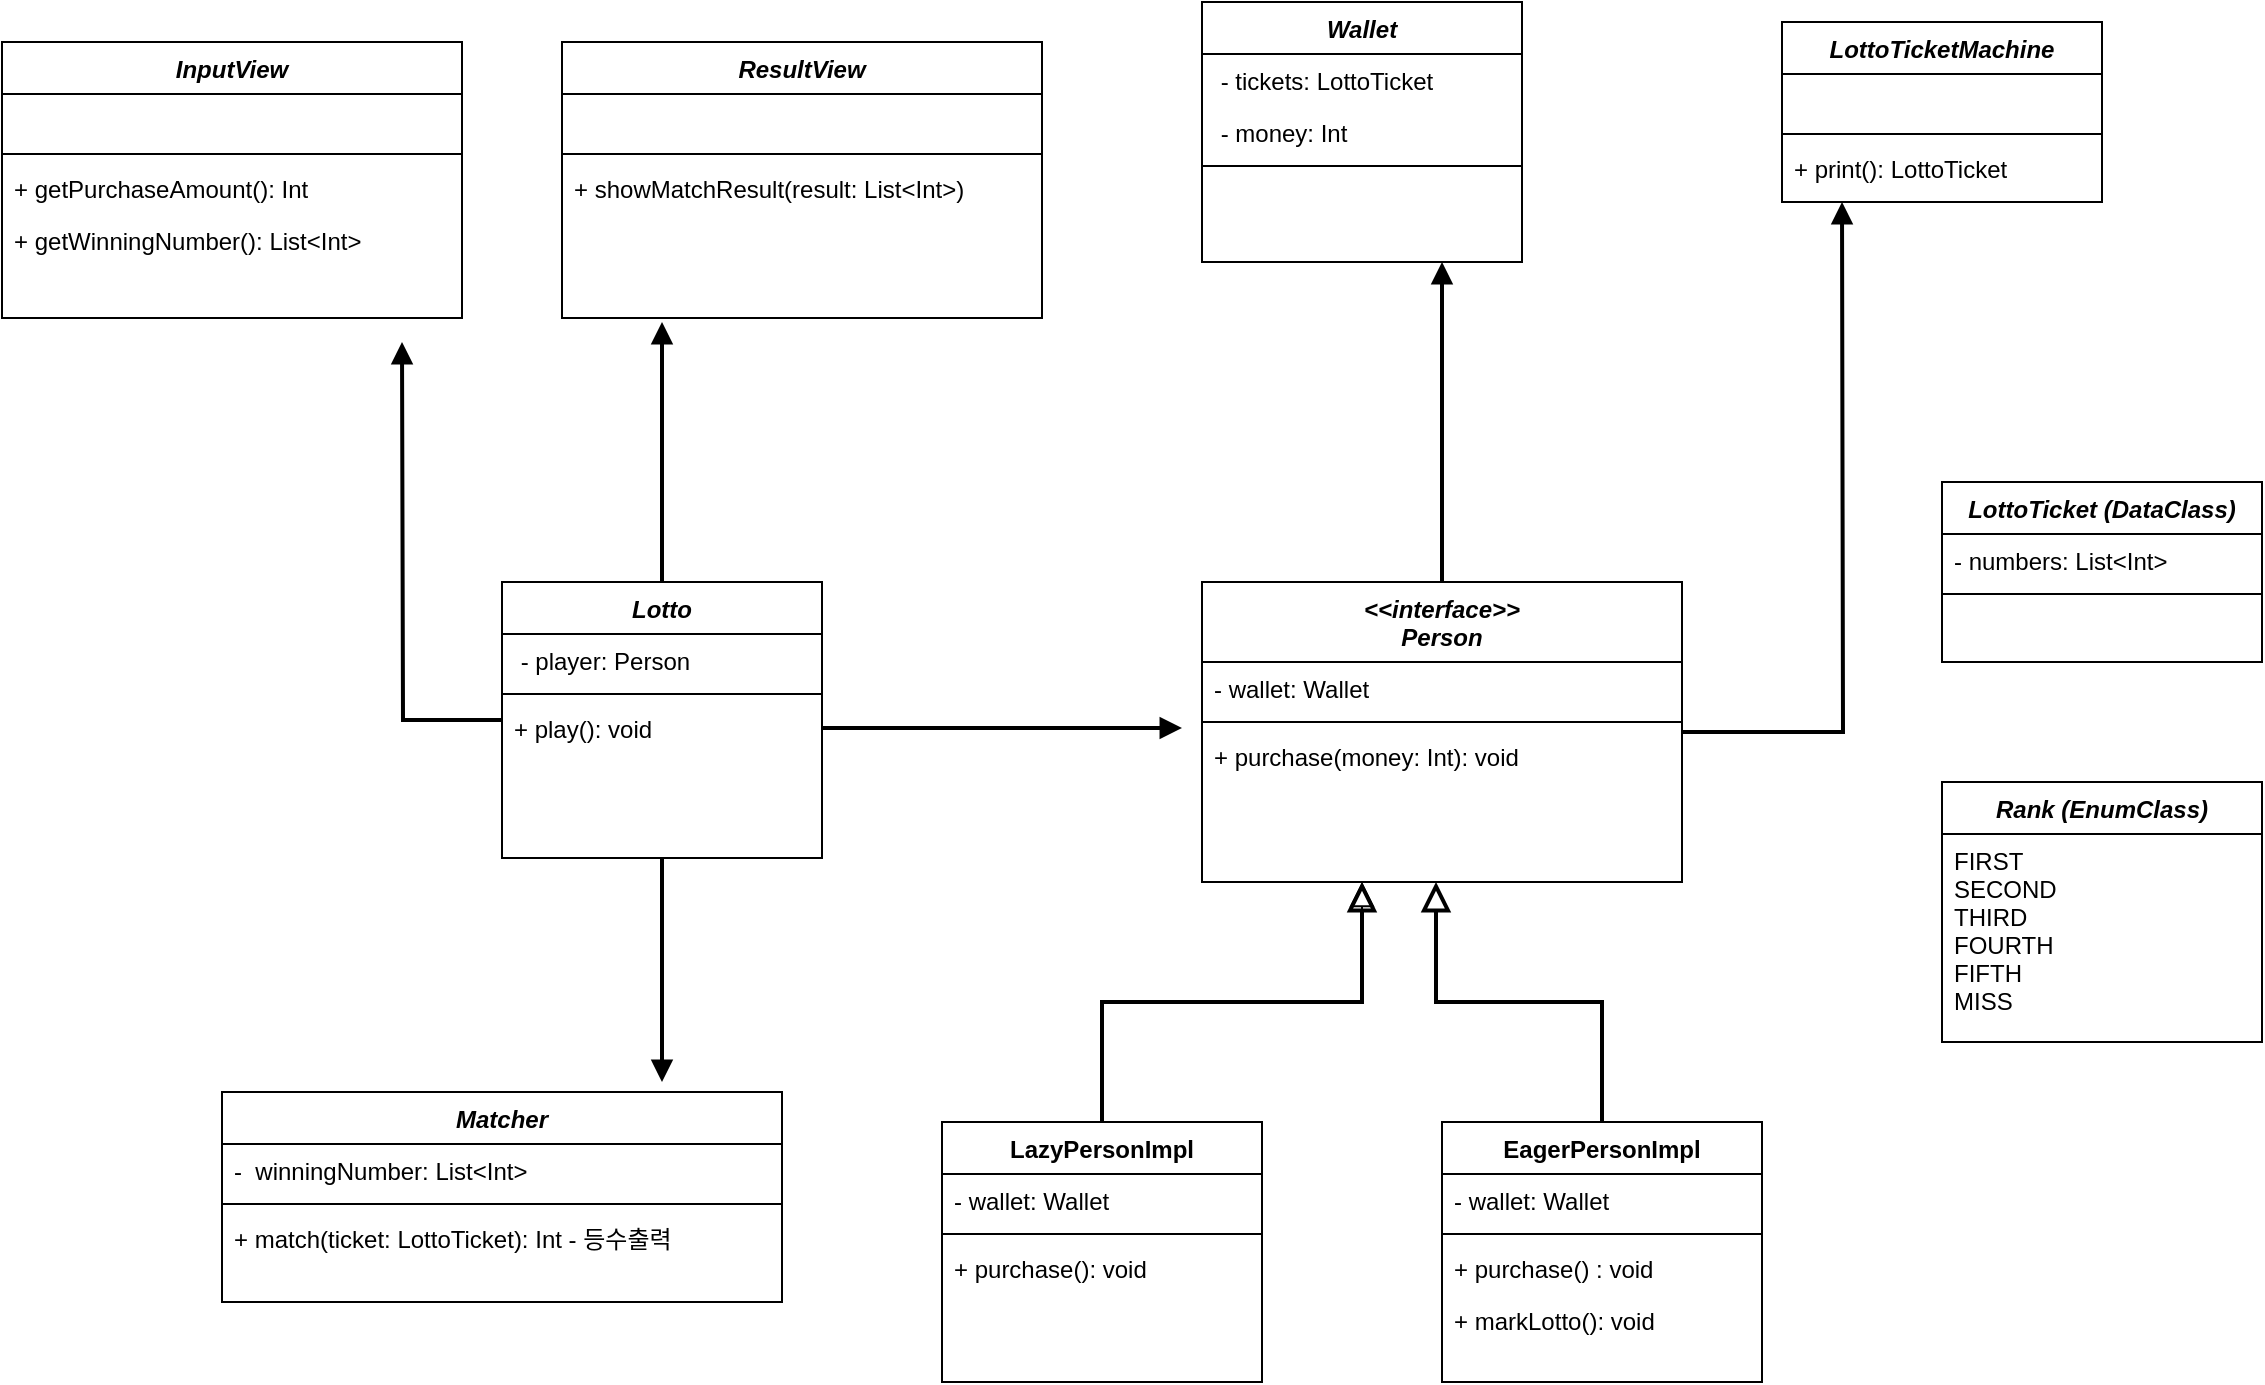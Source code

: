 <mxfile version="19.0.2" type="github">
  <diagram id="C5RBs43oDa-KdzZeNtuy" name="Page-1">
    <mxGraphModel dx="817" dy="74" grid="1" gridSize="10" guides="1" tooltips="1" connect="1" arrows="1" fold="1" page="1" pageScale="1" pageWidth="413" pageHeight="583" math="0" shadow="0">
      <root>
        <mxCell id="WIyWlLk6GJQsqaUBKTNV-0" />
        <mxCell id="WIyWlLk6GJQsqaUBKTNV-1" parent="WIyWlLk6GJQsqaUBKTNV-0" />
        <mxCell id="8DP6OSg93NVvaAMDL6Un-0" value="Matcher" style="swimlane;fontStyle=3;align=center;verticalAlign=top;childLayout=stackLayout;horizontal=1;startSize=26;horizontalStack=0;resizeParent=1;resizeLast=0;collapsible=1;marginBottom=0;rounded=0;shadow=0;strokeWidth=1;" vertex="1" parent="WIyWlLk6GJQsqaUBKTNV-1">
          <mxGeometry x="350" y="1365" width="280" height="105" as="geometry">
            <mxRectangle x="230" y="140" width="160" height="26" as="alternateBounds" />
          </mxGeometry>
        </mxCell>
        <mxCell id="8DP6OSg93NVvaAMDL6Un-1" value="-  winningNumber: List&lt;Int&gt;" style="text;align=left;verticalAlign=top;spacingLeft=4;spacingRight=4;overflow=hidden;rotatable=0;points=[[0,0.5],[1,0.5]];portConstraint=eastwest;" vertex="1" parent="8DP6OSg93NVvaAMDL6Un-0">
          <mxGeometry y="26" width="280" height="26" as="geometry" />
        </mxCell>
        <mxCell id="8DP6OSg93NVvaAMDL6Un-4" value="" style="line;html=1;strokeWidth=1;align=left;verticalAlign=middle;spacingTop=-1;spacingLeft=3;spacingRight=3;rotatable=0;labelPosition=right;points=[];portConstraint=eastwest;" vertex="1" parent="8DP6OSg93NVvaAMDL6Un-0">
          <mxGeometry y="52" width="280" height="8" as="geometry" />
        </mxCell>
        <mxCell id="8DP6OSg93NVvaAMDL6Un-5" value="+ match(ticket: LottoTicket): Int - 등수출력" style="text;align=left;verticalAlign=top;spacingLeft=4;spacingRight=4;overflow=hidden;rotatable=0;points=[[0,0.5],[1,0.5]];portConstraint=eastwest;" vertex="1" parent="8DP6OSg93NVvaAMDL6Un-0">
          <mxGeometry y="60" width="280" height="26" as="geometry" />
        </mxCell>
        <mxCell id="8DP6OSg93NVvaAMDL6Un-75" style="edgeStyle=orthogonalEdgeStyle;rounded=0;orthogonalLoop=1;jettySize=auto;html=1;endArrow=block;endFill=1;strokeWidth=2;" edge="1" parent="WIyWlLk6GJQsqaUBKTNV-1" source="8DP6OSg93NVvaAMDL6Un-7">
          <mxGeometry relative="1" as="geometry">
            <mxPoint x="570.0" y="980" as="targetPoint" />
          </mxGeometry>
        </mxCell>
        <mxCell id="8DP6OSg93NVvaAMDL6Un-76" style="edgeStyle=orthogonalEdgeStyle;rounded=0;orthogonalLoop=1;jettySize=auto;html=1;endArrow=block;endFill=1;strokeWidth=2;" edge="1" parent="WIyWlLk6GJQsqaUBKTNV-1" source="8DP6OSg93NVvaAMDL6Un-7">
          <mxGeometry relative="1" as="geometry">
            <mxPoint x="440.0" y="990" as="targetPoint" />
          </mxGeometry>
        </mxCell>
        <mxCell id="8DP6OSg93NVvaAMDL6Un-77" style="edgeStyle=orthogonalEdgeStyle;rounded=0;orthogonalLoop=1;jettySize=auto;html=1;endArrow=block;endFill=1;strokeWidth=2;" edge="1" parent="WIyWlLk6GJQsqaUBKTNV-1" source="8DP6OSg93NVvaAMDL6Un-7">
          <mxGeometry relative="1" as="geometry">
            <mxPoint x="570.0" y="1360" as="targetPoint" />
          </mxGeometry>
        </mxCell>
        <mxCell id="8DP6OSg93NVvaAMDL6Un-7" value="Lotto" style="swimlane;fontStyle=3;align=center;verticalAlign=top;childLayout=stackLayout;horizontal=1;startSize=26;horizontalStack=0;resizeParent=1;resizeLast=0;collapsible=1;marginBottom=0;rounded=0;shadow=0;strokeWidth=1;" vertex="1" parent="WIyWlLk6GJQsqaUBKTNV-1">
          <mxGeometry x="490" y="1110" width="160" height="138" as="geometry">
            <mxRectangle x="230" y="140" width="160" height="26" as="alternateBounds" />
          </mxGeometry>
        </mxCell>
        <mxCell id="8DP6OSg93NVvaAMDL6Un-8" value=" - player: Person" style="text;align=left;verticalAlign=top;spacingLeft=4;spacingRight=4;overflow=hidden;rotatable=0;points=[[0,0.5],[1,0.5]];portConstraint=eastwest;" vertex="1" parent="8DP6OSg93NVvaAMDL6Un-7">
          <mxGeometry y="26" width="160" height="26" as="geometry" />
        </mxCell>
        <mxCell id="8DP6OSg93NVvaAMDL6Un-9" value="" style="line;html=1;strokeWidth=1;align=left;verticalAlign=middle;spacingTop=-1;spacingLeft=3;spacingRight=3;rotatable=0;labelPosition=right;points=[];portConstraint=eastwest;" vertex="1" parent="8DP6OSg93NVvaAMDL6Un-7">
          <mxGeometry y="52" width="160" height="8" as="geometry" />
        </mxCell>
        <mxCell id="8DP6OSg93NVvaAMDL6Un-10" value="+ play(): void" style="text;align=left;verticalAlign=top;spacingLeft=4;spacingRight=4;overflow=hidden;rotatable=0;points=[[0,0.5],[1,0.5]];portConstraint=eastwest;" vertex="1" parent="8DP6OSg93NVvaAMDL6Un-7">
          <mxGeometry y="60" width="160" height="26" as="geometry" />
        </mxCell>
        <mxCell id="8DP6OSg93NVvaAMDL6Un-62" style="edgeStyle=orthogonalEdgeStyle;rounded=0;orthogonalLoop=1;jettySize=auto;html=1;endArrow=block;endFill=1;strokeWidth=2;entryX=0.75;entryY=1;entryDx=0;entryDy=0;" edge="1" parent="WIyWlLk6GJQsqaUBKTNV-1" source="8DP6OSg93NVvaAMDL6Un-11" target="8DP6OSg93NVvaAMDL6Un-35">
          <mxGeometry relative="1" as="geometry">
            <mxPoint x="960" y="970" as="targetPoint" />
          </mxGeometry>
        </mxCell>
        <mxCell id="8DP6OSg93NVvaAMDL6Un-63" style="edgeStyle=orthogonalEdgeStyle;rounded=0;orthogonalLoop=1;jettySize=auto;html=1;endArrow=block;endFill=1;strokeWidth=2;" edge="1" parent="WIyWlLk6GJQsqaUBKTNV-1" source="8DP6OSg93NVvaAMDL6Un-11">
          <mxGeometry relative="1" as="geometry">
            <mxPoint x="1160" y="920" as="targetPoint" />
          </mxGeometry>
        </mxCell>
        <mxCell id="8DP6OSg93NVvaAMDL6Un-11" value="&lt;&lt;interface&gt;&gt; &#xa;Person" style="swimlane;fontStyle=3;align=center;verticalAlign=top;childLayout=stackLayout;horizontal=1;startSize=40;horizontalStack=0;resizeParent=1;resizeLast=0;collapsible=1;marginBottom=0;rounded=0;shadow=0;strokeWidth=1;" vertex="1" parent="WIyWlLk6GJQsqaUBKTNV-1">
          <mxGeometry x="840" y="1110" width="240" height="150" as="geometry">
            <mxRectangle x="230" y="140" width="160" height="26" as="alternateBounds" />
          </mxGeometry>
        </mxCell>
        <mxCell id="8DP6OSg93NVvaAMDL6Un-12" value="- wallet: Wallet" style="text;align=left;verticalAlign=top;spacingLeft=4;spacingRight=4;overflow=hidden;rotatable=0;points=[[0,0.5],[1,0.5]];portConstraint=eastwest;" vertex="1" parent="8DP6OSg93NVvaAMDL6Un-11">
          <mxGeometry y="40" width="240" height="26" as="geometry" />
        </mxCell>
        <mxCell id="8DP6OSg93NVvaAMDL6Un-13" value="" style="line;html=1;strokeWidth=1;align=left;verticalAlign=middle;spacingTop=-1;spacingLeft=3;spacingRight=3;rotatable=0;labelPosition=right;points=[];portConstraint=eastwest;" vertex="1" parent="8DP6OSg93NVvaAMDL6Un-11">
          <mxGeometry y="66" width="240" height="8" as="geometry" />
        </mxCell>
        <mxCell id="8DP6OSg93NVvaAMDL6Un-14" value="+ purchase(money: Int): void" style="text;align=left;verticalAlign=top;spacingLeft=4;spacingRight=4;overflow=hidden;rotatable=0;points=[[0,0.5],[1,0.5]];portConstraint=eastwest;" vertex="1" parent="8DP6OSg93NVvaAMDL6Un-11">
          <mxGeometry y="74" width="240" height="26" as="geometry" />
        </mxCell>
        <mxCell id="8DP6OSg93NVvaAMDL6Un-16" value="LazyPersonImpl" style="swimlane;fontStyle=1;align=center;verticalAlign=top;childLayout=stackLayout;horizontal=1;startSize=26;horizontalStack=0;resizeParent=1;resizeLast=0;collapsible=1;marginBottom=0;rounded=0;shadow=0;strokeWidth=1;" vertex="1" parent="WIyWlLk6GJQsqaUBKTNV-1">
          <mxGeometry x="710" y="1380" width="160" height="130" as="geometry">
            <mxRectangle x="340" y="380" width="170" height="26" as="alternateBounds" />
          </mxGeometry>
        </mxCell>
        <mxCell id="8DP6OSg93NVvaAMDL6Un-17" value="- wallet: Wallet" style="text;align=left;verticalAlign=top;spacingLeft=4;spacingRight=4;overflow=hidden;rotatable=0;points=[[0,0.5],[1,0.5]];portConstraint=eastwest;" vertex="1" parent="8DP6OSg93NVvaAMDL6Un-16">
          <mxGeometry y="26" width="160" height="26" as="geometry" />
        </mxCell>
        <mxCell id="8DP6OSg93NVvaAMDL6Un-18" value="" style="line;html=1;strokeWidth=1;align=left;verticalAlign=middle;spacingTop=-1;spacingLeft=3;spacingRight=3;rotatable=0;labelPosition=right;points=[];portConstraint=eastwest;" vertex="1" parent="8DP6OSg93NVvaAMDL6Un-16">
          <mxGeometry y="52" width="160" height="8" as="geometry" />
        </mxCell>
        <mxCell id="8DP6OSg93NVvaAMDL6Un-19" value="+ purchase(): void" style="text;align=left;verticalAlign=top;spacingLeft=4;spacingRight=4;overflow=hidden;rotatable=0;points=[[0,0.5],[1,0.5]];portConstraint=eastwest;" vertex="1" parent="8DP6OSg93NVvaAMDL6Un-16">
          <mxGeometry y="60" width="160" height="26" as="geometry" />
        </mxCell>
        <mxCell id="8DP6OSg93NVvaAMDL6Un-15" value="" style="endArrow=block;endSize=10;endFill=0;shadow=0;strokeWidth=1;rounded=0;edgeStyle=elbowEdgeStyle;elbow=vertical;exitX=0.5;exitY=0;exitDx=0;exitDy=0;" edge="1" parent="WIyWlLk6GJQsqaUBKTNV-1" source="8DP6OSg93NVvaAMDL6Un-16">
          <mxGeometry width="160" relative="1" as="geometry">
            <mxPoint x="1030" y="1362" as="sourcePoint" />
            <mxPoint x="920" y="1260" as="targetPoint" />
            <Array as="points">
              <mxPoint x="1110" y="1320" />
            </Array>
          </mxGeometry>
        </mxCell>
        <mxCell id="8DP6OSg93NVvaAMDL6Un-20" value="EagerPersonImpl" style="swimlane;fontStyle=1;align=center;verticalAlign=top;childLayout=stackLayout;horizontal=1;startSize=26;horizontalStack=0;resizeParent=1;resizeLast=0;collapsible=1;marginBottom=0;rounded=0;shadow=0;strokeWidth=1;" vertex="1" parent="WIyWlLk6GJQsqaUBKTNV-1">
          <mxGeometry x="960" y="1380" width="160" height="130" as="geometry">
            <mxRectangle x="340" y="380" width="170" height="26" as="alternateBounds" />
          </mxGeometry>
        </mxCell>
        <mxCell id="8DP6OSg93NVvaAMDL6Un-21" value="- wallet: Wallet" style="text;align=left;verticalAlign=top;spacingLeft=4;spacingRight=4;overflow=hidden;rotatable=0;points=[[0,0.5],[1,0.5]];portConstraint=eastwest;" vertex="1" parent="8DP6OSg93NVvaAMDL6Un-20">
          <mxGeometry y="26" width="160" height="26" as="geometry" />
        </mxCell>
        <mxCell id="8DP6OSg93NVvaAMDL6Un-22" value="" style="line;html=1;strokeWidth=1;align=left;verticalAlign=middle;spacingTop=-1;spacingLeft=3;spacingRight=3;rotatable=0;labelPosition=right;points=[];portConstraint=eastwest;" vertex="1" parent="8DP6OSg93NVvaAMDL6Un-20">
          <mxGeometry y="52" width="160" height="8" as="geometry" />
        </mxCell>
        <mxCell id="8DP6OSg93NVvaAMDL6Un-23" value="+ purchase() : void" style="text;align=left;verticalAlign=top;spacingLeft=4;spacingRight=4;overflow=hidden;rotatable=0;points=[[0,0.5],[1,0.5]];portConstraint=eastwest;" vertex="1" parent="8DP6OSg93NVvaAMDL6Un-20">
          <mxGeometry y="60" width="160" height="26" as="geometry" />
        </mxCell>
        <mxCell id="8DP6OSg93NVvaAMDL6Un-29" value="+ markLotto(): void" style="text;align=left;verticalAlign=top;spacingLeft=4;spacingRight=4;overflow=hidden;rotatable=0;points=[[0,0.5],[1,0.5]];portConstraint=eastwest;" vertex="1" parent="8DP6OSg93NVvaAMDL6Un-20">
          <mxGeometry y="86" width="160" height="26" as="geometry" />
        </mxCell>
        <mxCell id="8DP6OSg93NVvaAMDL6Un-25" value="" style="endArrow=block;endSize=10;endFill=0;shadow=0;strokeWidth=2;rounded=0;edgeStyle=elbowEdgeStyle;elbow=vertical;exitX=0.5;exitY=0;exitDx=0;exitDy=0;" edge="1" parent="WIyWlLk6GJQsqaUBKTNV-1" source="8DP6OSg93NVvaAMDL6Un-16">
          <mxGeometry width="160" relative="1" as="geometry">
            <mxPoint x="920" y="1380" as="sourcePoint" />
            <mxPoint x="920" y="1260" as="targetPoint" />
            <Array as="points">
              <mxPoint x="820" y="1320" />
            </Array>
          </mxGeometry>
        </mxCell>
        <mxCell id="8DP6OSg93NVvaAMDL6Un-27" value="" style="endArrow=none;endSize=10;endFill=0;shadow=0;strokeWidth=1;rounded=0;edgeStyle=elbowEdgeStyle;elbow=vertical;exitX=0.5;exitY=0;exitDx=0;exitDy=0;strokeColor=none;" edge="1" parent="WIyWlLk6GJQsqaUBKTNV-1">
          <mxGeometry width="160" relative="1" as="geometry">
            <mxPoint x="940" y="1400" as="sourcePoint" />
            <mxPoint x="940" y="1280" as="targetPoint" />
          </mxGeometry>
        </mxCell>
        <mxCell id="8DP6OSg93NVvaAMDL6Un-28" value="" style="endArrow=block;endSize=10;endFill=0;shadow=0;strokeWidth=2;rounded=0;edgeStyle=elbowEdgeStyle;elbow=vertical;" edge="1" parent="WIyWlLk6GJQsqaUBKTNV-1" source="8DP6OSg93NVvaAMDL6Un-20">
          <mxGeometry width="160" relative="1" as="geometry">
            <mxPoint x="1160" y="1370" as="sourcePoint" />
            <mxPoint x="957" y="1260" as="targetPoint" />
            <Array as="points">
              <mxPoint x="940" y="1320" />
            </Array>
          </mxGeometry>
        </mxCell>
        <mxCell id="8DP6OSg93NVvaAMDL6Un-35" value="Wallet" style="swimlane;fontStyle=3;align=center;verticalAlign=top;childLayout=stackLayout;horizontal=1;startSize=26;horizontalStack=0;resizeParent=1;resizeLast=0;collapsible=1;marginBottom=0;rounded=0;shadow=0;strokeWidth=1;" vertex="1" parent="WIyWlLk6GJQsqaUBKTNV-1">
          <mxGeometry x="840" y="820" width="160" height="130" as="geometry">
            <mxRectangle x="230" y="140" width="160" height="26" as="alternateBounds" />
          </mxGeometry>
        </mxCell>
        <mxCell id="8DP6OSg93NVvaAMDL6Un-36" value=" - tickets: LottoTicket" style="text;align=left;verticalAlign=top;spacingLeft=4;spacingRight=4;overflow=hidden;rotatable=0;points=[[0,0.5],[1,0.5]];portConstraint=eastwest;" vertex="1" parent="8DP6OSg93NVvaAMDL6Un-35">
          <mxGeometry y="26" width="160" height="26" as="geometry" />
        </mxCell>
        <mxCell id="8DP6OSg93NVvaAMDL6Un-53" value=" - money: Int" style="text;align=left;verticalAlign=top;spacingLeft=4;spacingRight=4;overflow=hidden;rotatable=0;points=[[0,0.5],[1,0.5]];portConstraint=eastwest;" vertex="1" parent="8DP6OSg93NVvaAMDL6Un-35">
          <mxGeometry y="52" width="160" height="26" as="geometry" />
        </mxCell>
        <mxCell id="8DP6OSg93NVvaAMDL6Un-37" value="" style="line;html=1;strokeWidth=1;align=left;verticalAlign=middle;spacingTop=-1;spacingLeft=3;spacingRight=3;rotatable=0;labelPosition=right;points=[];portConstraint=eastwest;" vertex="1" parent="8DP6OSg93NVvaAMDL6Un-35">
          <mxGeometry y="78" width="160" height="8" as="geometry" />
        </mxCell>
        <mxCell id="8DP6OSg93NVvaAMDL6Un-42" value="LottoTicket (DataClass)" style="swimlane;fontStyle=3;align=center;verticalAlign=top;childLayout=stackLayout;horizontal=1;startSize=26;horizontalStack=0;resizeParent=1;resizeLast=0;collapsible=1;marginBottom=0;rounded=0;shadow=0;strokeWidth=1;" vertex="1" parent="WIyWlLk6GJQsqaUBKTNV-1">
          <mxGeometry x="1210" y="1060" width="160" height="90" as="geometry">
            <mxRectangle x="230" y="140" width="160" height="26" as="alternateBounds" />
          </mxGeometry>
        </mxCell>
        <mxCell id="8DP6OSg93NVvaAMDL6Un-43" value="- numbers: List&lt;Int&gt;" style="text;align=left;verticalAlign=top;spacingLeft=4;spacingRight=4;overflow=hidden;rotatable=0;points=[[0,0.5],[1,0.5]];portConstraint=eastwest;" vertex="1" parent="8DP6OSg93NVvaAMDL6Un-42">
          <mxGeometry y="26" width="160" height="26" as="geometry" />
        </mxCell>
        <mxCell id="8DP6OSg93NVvaAMDL6Un-44" value="" style="line;html=1;strokeWidth=1;align=left;verticalAlign=middle;spacingTop=-1;spacingLeft=3;spacingRight=3;rotatable=0;labelPosition=right;points=[];portConstraint=eastwest;" vertex="1" parent="8DP6OSg93NVvaAMDL6Un-42">
          <mxGeometry y="52" width="160" height="8" as="geometry" />
        </mxCell>
        <mxCell id="8DP6OSg93NVvaAMDL6Un-46" value="LottoTicketMachine" style="swimlane;fontStyle=3;align=center;verticalAlign=top;childLayout=stackLayout;horizontal=1;startSize=26;horizontalStack=0;resizeParent=1;resizeLast=0;collapsible=1;marginBottom=0;rounded=0;shadow=0;strokeWidth=1;" vertex="1" parent="WIyWlLk6GJQsqaUBKTNV-1">
          <mxGeometry x="1130" y="830" width="160" height="90" as="geometry">
            <mxRectangle x="230" y="140" width="160" height="26" as="alternateBounds" />
          </mxGeometry>
        </mxCell>
        <mxCell id="8DP6OSg93NVvaAMDL6Un-47" value=" " style="text;align=left;verticalAlign=top;spacingLeft=4;spacingRight=4;overflow=hidden;rotatable=0;points=[[0,0.5],[1,0.5]];portConstraint=eastwest;" vertex="1" parent="8DP6OSg93NVvaAMDL6Un-46">
          <mxGeometry y="26" width="160" height="26" as="geometry" />
        </mxCell>
        <mxCell id="8DP6OSg93NVvaAMDL6Un-48" value="" style="line;html=1;strokeWidth=1;align=left;verticalAlign=middle;spacingTop=-1;spacingLeft=3;spacingRight=3;rotatable=0;labelPosition=right;points=[];portConstraint=eastwest;" vertex="1" parent="8DP6OSg93NVvaAMDL6Un-46">
          <mxGeometry y="52" width="160" height="8" as="geometry" />
        </mxCell>
        <mxCell id="8DP6OSg93NVvaAMDL6Un-49" value="+ print(): LottoTicket" style="text;align=left;verticalAlign=top;spacingLeft=4;spacingRight=4;overflow=hidden;rotatable=0;points=[[0,0.5],[1,0.5]];portConstraint=eastwest;" vertex="1" parent="8DP6OSg93NVvaAMDL6Un-46">
          <mxGeometry y="60" width="160" height="26" as="geometry" />
        </mxCell>
        <mxCell id="8DP6OSg93NVvaAMDL6Un-64" style="edgeStyle=orthogonalEdgeStyle;rounded=0;orthogonalLoop=1;jettySize=auto;html=1;endArrow=block;endFill=1;strokeWidth=2;" edge="1" parent="WIyWlLk6GJQsqaUBKTNV-1" source="8DP6OSg93NVvaAMDL6Un-10">
          <mxGeometry relative="1" as="geometry">
            <mxPoint x="830" y="1183" as="targetPoint" />
          </mxGeometry>
        </mxCell>
        <mxCell id="8DP6OSg93NVvaAMDL6Un-66" value="InputView" style="swimlane;fontStyle=3;align=center;verticalAlign=top;childLayout=stackLayout;horizontal=1;startSize=26;horizontalStack=0;resizeParent=1;resizeLast=0;collapsible=1;marginBottom=0;rounded=0;shadow=0;strokeWidth=1;" vertex="1" parent="WIyWlLk6GJQsqaUBKTNV-1">
          <mxGeometry x="240" y="840" width="230" height="138" as="geometry">
            <mxRectangle x="230" y="140" width="160" height="26" as="alternateBounds" />
          </mxGeometry>
        </mxCell>
        <mxCell id="8DP6OSg93NVvaAMDL6Un-67" value=" " style="text;align=left;verticalAlign=top;spacingLeft=4;spacingRight=4;overflow=hidden;rotatable=0;points=[[0,0.5],[1,0.5]];portConstraint=eastwest;" vertex="1" parent="8DP6OSg93NVvaAMDL6Un-66">
          <mxGeometry y="26" width="230" height="26" as="geometry" />
        </mxCell>
        <mxCell id="8DP6OSg93NVvaAMDL6Un-68" value="" style="line;html=1;strokeWidth=1;align=left;verticalAlign=middle;spacingTop=-1;spacingLeft=3;spacingRight=3;rotatable=0;labelPosition=right;points=[];portConstraint=eastwest;" vertex="1" parent="8DP6OSg93NVvaAMDL6Un-66">
          <mxGeometry y="52" width="230" height="8" as="geometry" />
        </mxCell>
        <mxCell id="8DP6OSg93NVvaAMDL6Un-69" value="+ getPurchaseAmount(): Int " style="text;align=left;verticalAlign=top;spacingLeft=4;spacingRight=4;overflow=hidden;rotatable=0;points=[[0,0.5],[1,0.5]];portConstraint=eastwest;" vertex="1" parent="8DP6OSg93NVvaAMDL6Un-66">
          <mxGeometry y="60" width="230" height="26" as="geometry" />
        </mxCell>
        <mxCell id="8DP6OSg93NVvaAMDL6Un-74" value="+ getWinningNumber(): List&lt;Int&gt; " style="text;align=left;verticalAlign=top;spacingLeft=4;spacingRight=4;overflow=hidden;rotatable=0;points=[[0,0.5],[1,0.5]];portConstraint=eastwest;" vertex="1" parent="8DP6OSg93NVvaAMDL6Un-66">
          <mxGeometry y="86" width="230" height="26" as="geometry" />
        </mxCell>
        <mxCell id="8DP6OSg93NVvaAMDL6Un-70" value="ResultView" style="swimlane;fontStyle=3;align=center;verticalAlign=top;childLayout=stackLayout;horizontal=1;startSize=26;horizontalStack=0;resizeParent=1;resizeLast=0;collapsible=1;marginBottom=0;rounded=0;shadow=0;strokeWidth=1;" vertex="1" parent="WIyWlLk6GJQsqaUBKTNV-1">
          <mxGeometry x="520" y="840" width="240" height="138" as="geometry">
            <mxRectangle x="230" y="140" width="160" height="26" as="alternateBounds" />
          </mxGeometry>
        </mxCell>
        <mxCell id="8DP6OSg93NVvaAMDL6Un-71" value=" " style="text;align=left;verticalAlign=top;spacingLeft=4;spacingRight=4;overflow=hidden;rotatable=0;points=[[0,0.5],[1,0.5]];portConstraint=eastwest;" vertex="1" parent="8DP6OSg93NVvaAMDL6Un-70">
          <mxGeometry y="26" width="240" height="26" as="geometry" />
        </mxCell>
        <mxCell id="8DP6OSg93NVvaAMDL6Un-72" value="" style="line;html=1;strokeWidth=1;align=left;verticalAlign=middle;spacingTop=-1;spacingLeft=3;spacingRight=3;rotatable=0;labelPosition=right;points=[];portConstraint=eastwest;" vertex="1" parent="8DP6OSg93NVvaAMDL6Un-70">
          <mxGeometry y="52" width="240" height="8" as="geometry" />
        </mxCell>
        <mxCell id="8DP6OSg93NVvaAMDL6Un-73" value="+ showMatchResult(result: List&lt;Int&gt;) " style="text;align=left;verticalAlign=top;spacingLeft=4;spacingRight=4;overflow=hidden;rotatable=0;points=[[0,0.5],[1,0.5]];portConstraint=eastwest;" vertex="1" parent="8DP6OSg93NVvaAMDL6Un-70">
          <mxGeometry y="60" width="240" height="26" as="geometry" />
        </mxCell>
        <mxCell id="8DP6OSg93NVvaAMDL6Un-78" value="Rank (EnumClass)" style="swimlane;fontStyle=3;align=center;verticalAlign=top;childLayout=stackLayout;horizontal=1;startSize=26;horizontalStack=0;resizeParent=1;resizeLast=0;collapsible=1;marginBottom=0;rounded=0;shadow=0;strokeWidth=1;" vertex="1" parent="WIyWlLk6GJQsqaUBKTNV-1">
          <mxGeometry x="1210" y="1210" width="160" height="130" as="geometry">
            <mxRectangle x="230" y="140" width="160" height="26" as="alternateBounds" />
          </mxGeometry>
        </mxCell>
        <mxCell id="8DP6OSg93NVvaAMDL6Un-79" value="FIRST&#xa;SECOND&#xa;THIRD&#xa;FOURTH&#xa;FIFTH&#xa;MISS" style="text;align=left;verticalAlign=top;spacingLeft=4;spacingRight=4;overflow=hidden;rotatable=0;points=[[0,0.5],[1,0.5]];portConstraint=eastwest;" vertex="1" parent="8DP6OSg93NVvaAMDL6Un-78">
          <mxGeometry y="26" width="160" height="104" as="geometry" />
        </mxCell>
      </root>
    </mxGraphModel>
  </diagram>
</mxfile>

